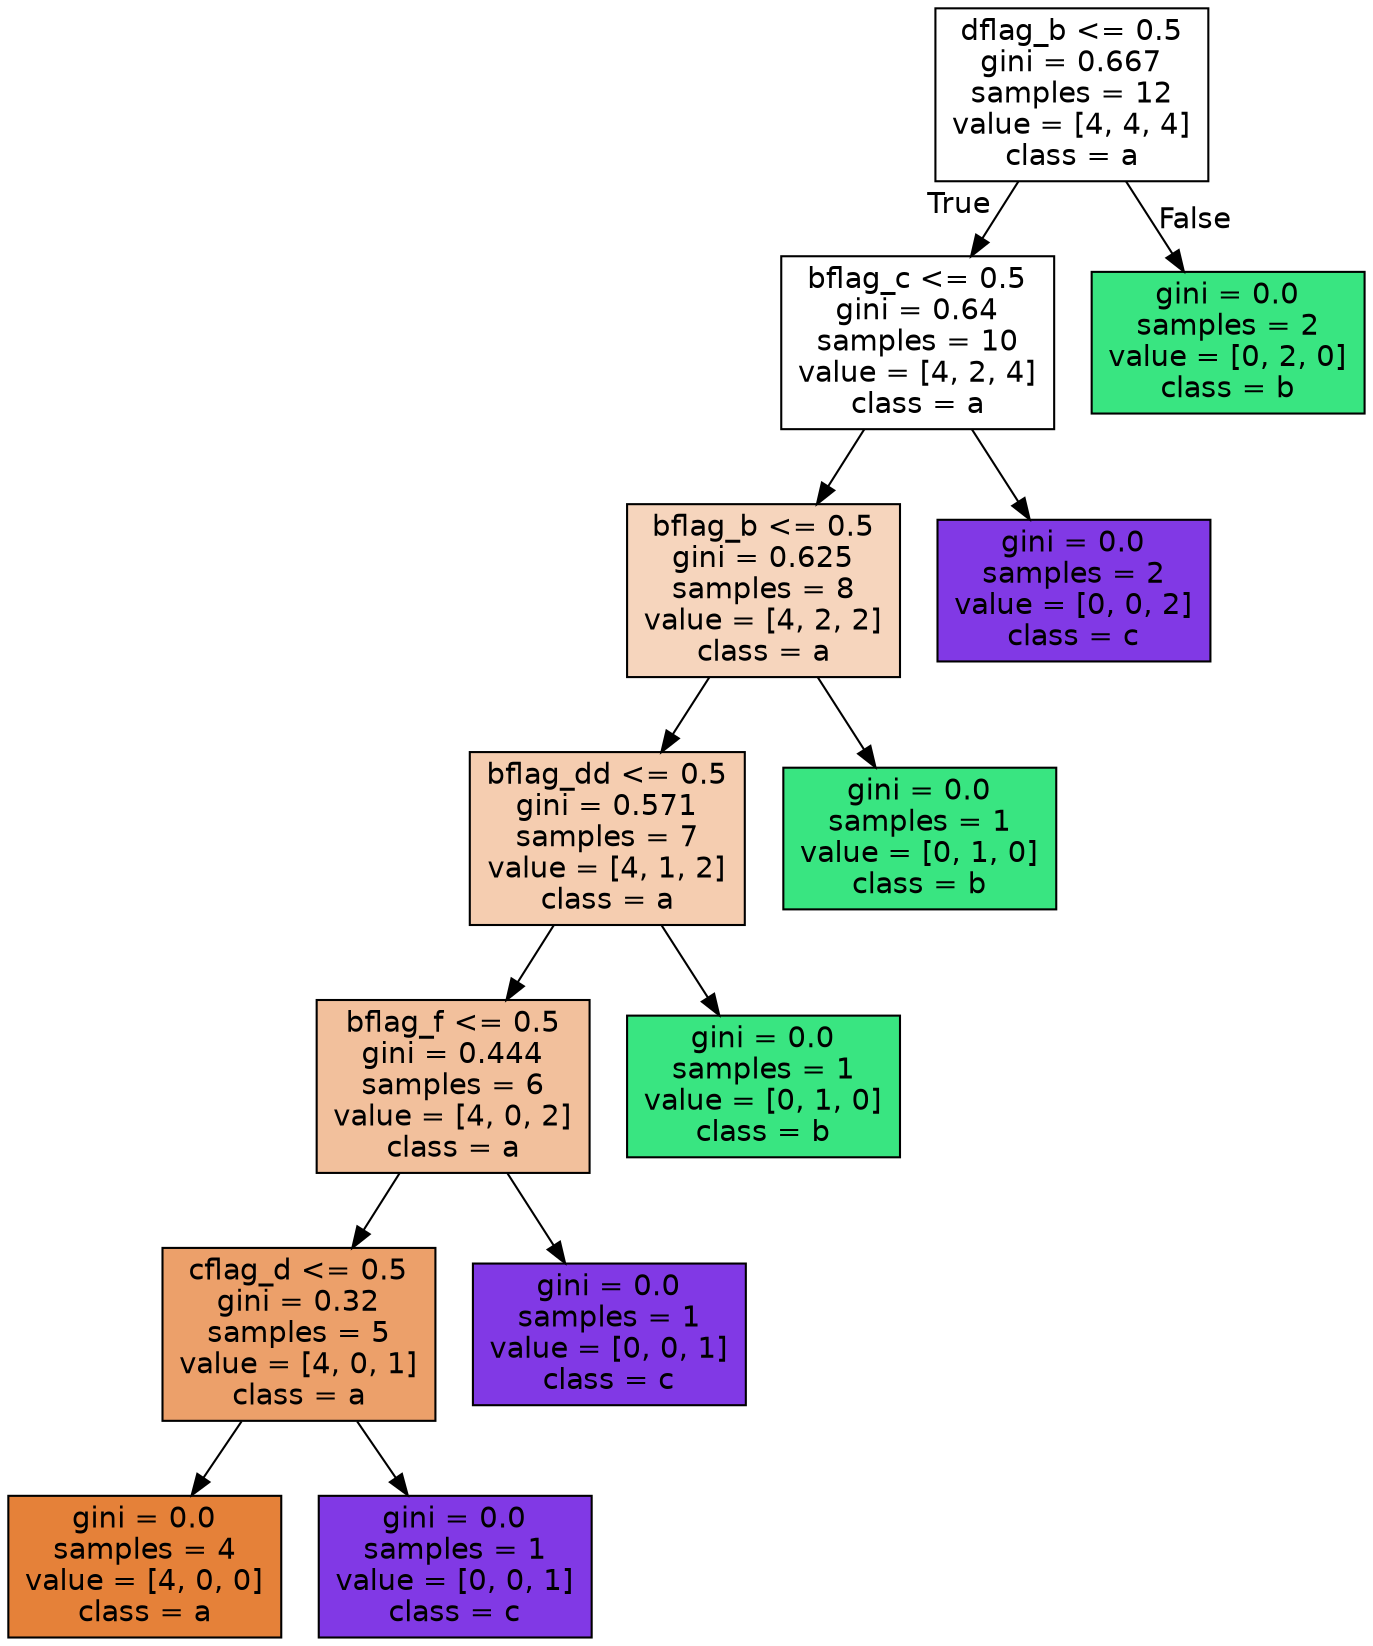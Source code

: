 digraph Tree {
node [shape=box, style="filled", color="black", fontname="helvetica"] ;
edge [fontname="helvetica"] ;
0 [label="dflag_b <= 0.5\ngini = 0.667\nsamples = 12\nvalue = [4, 4, 4]\nclass = a", fillcolor="#ffffff"] ;
1 [label="bflag_c <= 0.5\ngini = 0.64\nsamples = 10\nvalue = [4, 2, 4]\nclass = a", fillcolor="#ffffff"] ;
0 -> 1 [labeldistance=2.5, labelangle=45, headlabel="True"] ;
2 [label="bflag_b <= 0.5\ngini = 0.625\nsamples = 8\nvalue = [4, 2, 2]\nclass = a", fillcolor="#f6d5bd"] ;
1 -> 2 ;
3 [label="bflag_dd <= 0.5\ngini = 0.571\nsamples = 7\nvalue = [4, 1, 2]\nclass = a", fillcolor="#f5cdb0"] ;
2 -> 3 ;
4 [label="bflag_f <= 0.5\ngini = 0.444\nsamples = 6\nvalue = [4, 0, 2]\nclass = a", fillcolor="#f2c09c"] ;
3 -> 4 ;
5 [label="cflag_d <= 0.5\ngini = 0.32\nsamples = 5\nvalue = [4, 0, 1]\nclass = a", fillcolor="#eca06a"] ;
4 -> 5 ;
6 [label="gini = 0.0\nsamples = 4\nvalue = [4, 0, 0]\nclass = a", fillcolor="#e58139"] ;
5 -> 6 ;
7 [label="gini = 0.0\nsamples = 1\nvalue = [0, 0, 1]\nclass = c", fillcolor="#8139e5"] ;
5 -> 7 ;
8 [label="gini = 0.0\nsamples = 1\nvalue = [0, 0, 1]\nclass = c", fillcolor="#8139e5"] ;
4 -> 8 ;
9 [label="gini = 0.0\nsamples = 1\nvalue = [0, 1, 0]\nclass = b", fillcolor="#39e581"] ;
3 -> 9 ;
10 [label="gini = 0.0\nsamples = 1\nvalue = [0, 1, 0]\nclass = b", fillcolor="#39e581"] ;
2 -> 10 ;
11 [label="gini = 0.0\nsamples = 2\nvalue = [0, 0, 2]\nclass = c", fillcolor="#8139e5"] ;
1 -> 11 ;
12 [label="gini = 0.0\nsamples = 2\nvalue = [0, 2, 0]\nclass = b", fillcolor="#39e581"] ;
0 -> 12 [labeldistance=2.5, labelangle=-45, headlabel="False"] ;
}